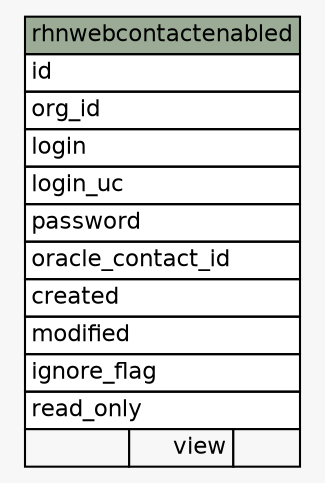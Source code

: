 // dot 2.26.0 on Linux 2.6.32-504.el6.x86_64
// SchemaSpy rev 590
digraph "rhnwebcontactenabled" {
  graph [
    rankdir="RL"
    bgcolor="#f7f7f7"
    nodesep="0.18"
    ranksep="0.46"
    fontname="Helvetica"
    fontsize="11"
  ];
  node [
    fontname="Helvetica"
    fontsize="11"
    shape="plaintext"
  ];
  edge [
    arrowsize="0.8"
  ];
  "rhnwebcontactenabled" [
    label=<
    <TABLE BORDER="0" CELLBORDER="1" CELLSPACING="0" BGCOLOR="#ffffff">
      <TR><TD COLSPAN="3" BGCOLOR="#9bab96" ALIGN="CENTER">rhnwebcontactenabled</TD></TR>
      <TR><TD PORT="id" COLSPAN="3" ALIGN="LEFT">id</TD></TR>
      <TR><TD PORT="org_id" COLSPAN="3" ALIGN="LEFT">org_id</TD></TR>
      <TR><TD PORT="login" COLSPAN="3" ALIGN="LEFT">login</TD></TR>
      <TR><TD PORT="login_uc" COLSPAN="3" ALIGN="LEFT">login_uc</TD></TR>
      <TR><TD PORT="password" COLSPAN="3" ALIGN="LEFT">password</TD></TR>
      <TR><TD PORT="oracle_contact_id" COLSPAN="3" ALIGN="LEFT">oracle_contact_id</TD></TR>
      <TR><TD PORT="created" COLSPAN="3" ALIGN="LEFT">created</TD></TR>
      <TR><TD PORT="modified" COLSPAN="3" ALIGN="LEFT">modified</TD></TR>
      <TR><TD PORT="ignore_flag" COLSPAN="3" ALIGN="LEFT">ignore_flag</TD></TR>
      <TR><TD PORT="read_only" COLSPAN="3" ALIGN="LEFT">read_only</TD></TR>
      <TR><TD ALIGN="LEFT" BGCOLOR="#f7f7f7">  </TD><TD ALIGN="RIGHT" BGCOLOR="#f7f7f7">view</TD><TD ALIGN="RIGHT" BGCOLOR="#f7f7f7">  </TD></TR>
    </TABLE>>
    URL="tables/rhnwebcontactenabled.html"
    tooltip="rhnwebcontactenabled"
  ];
}
